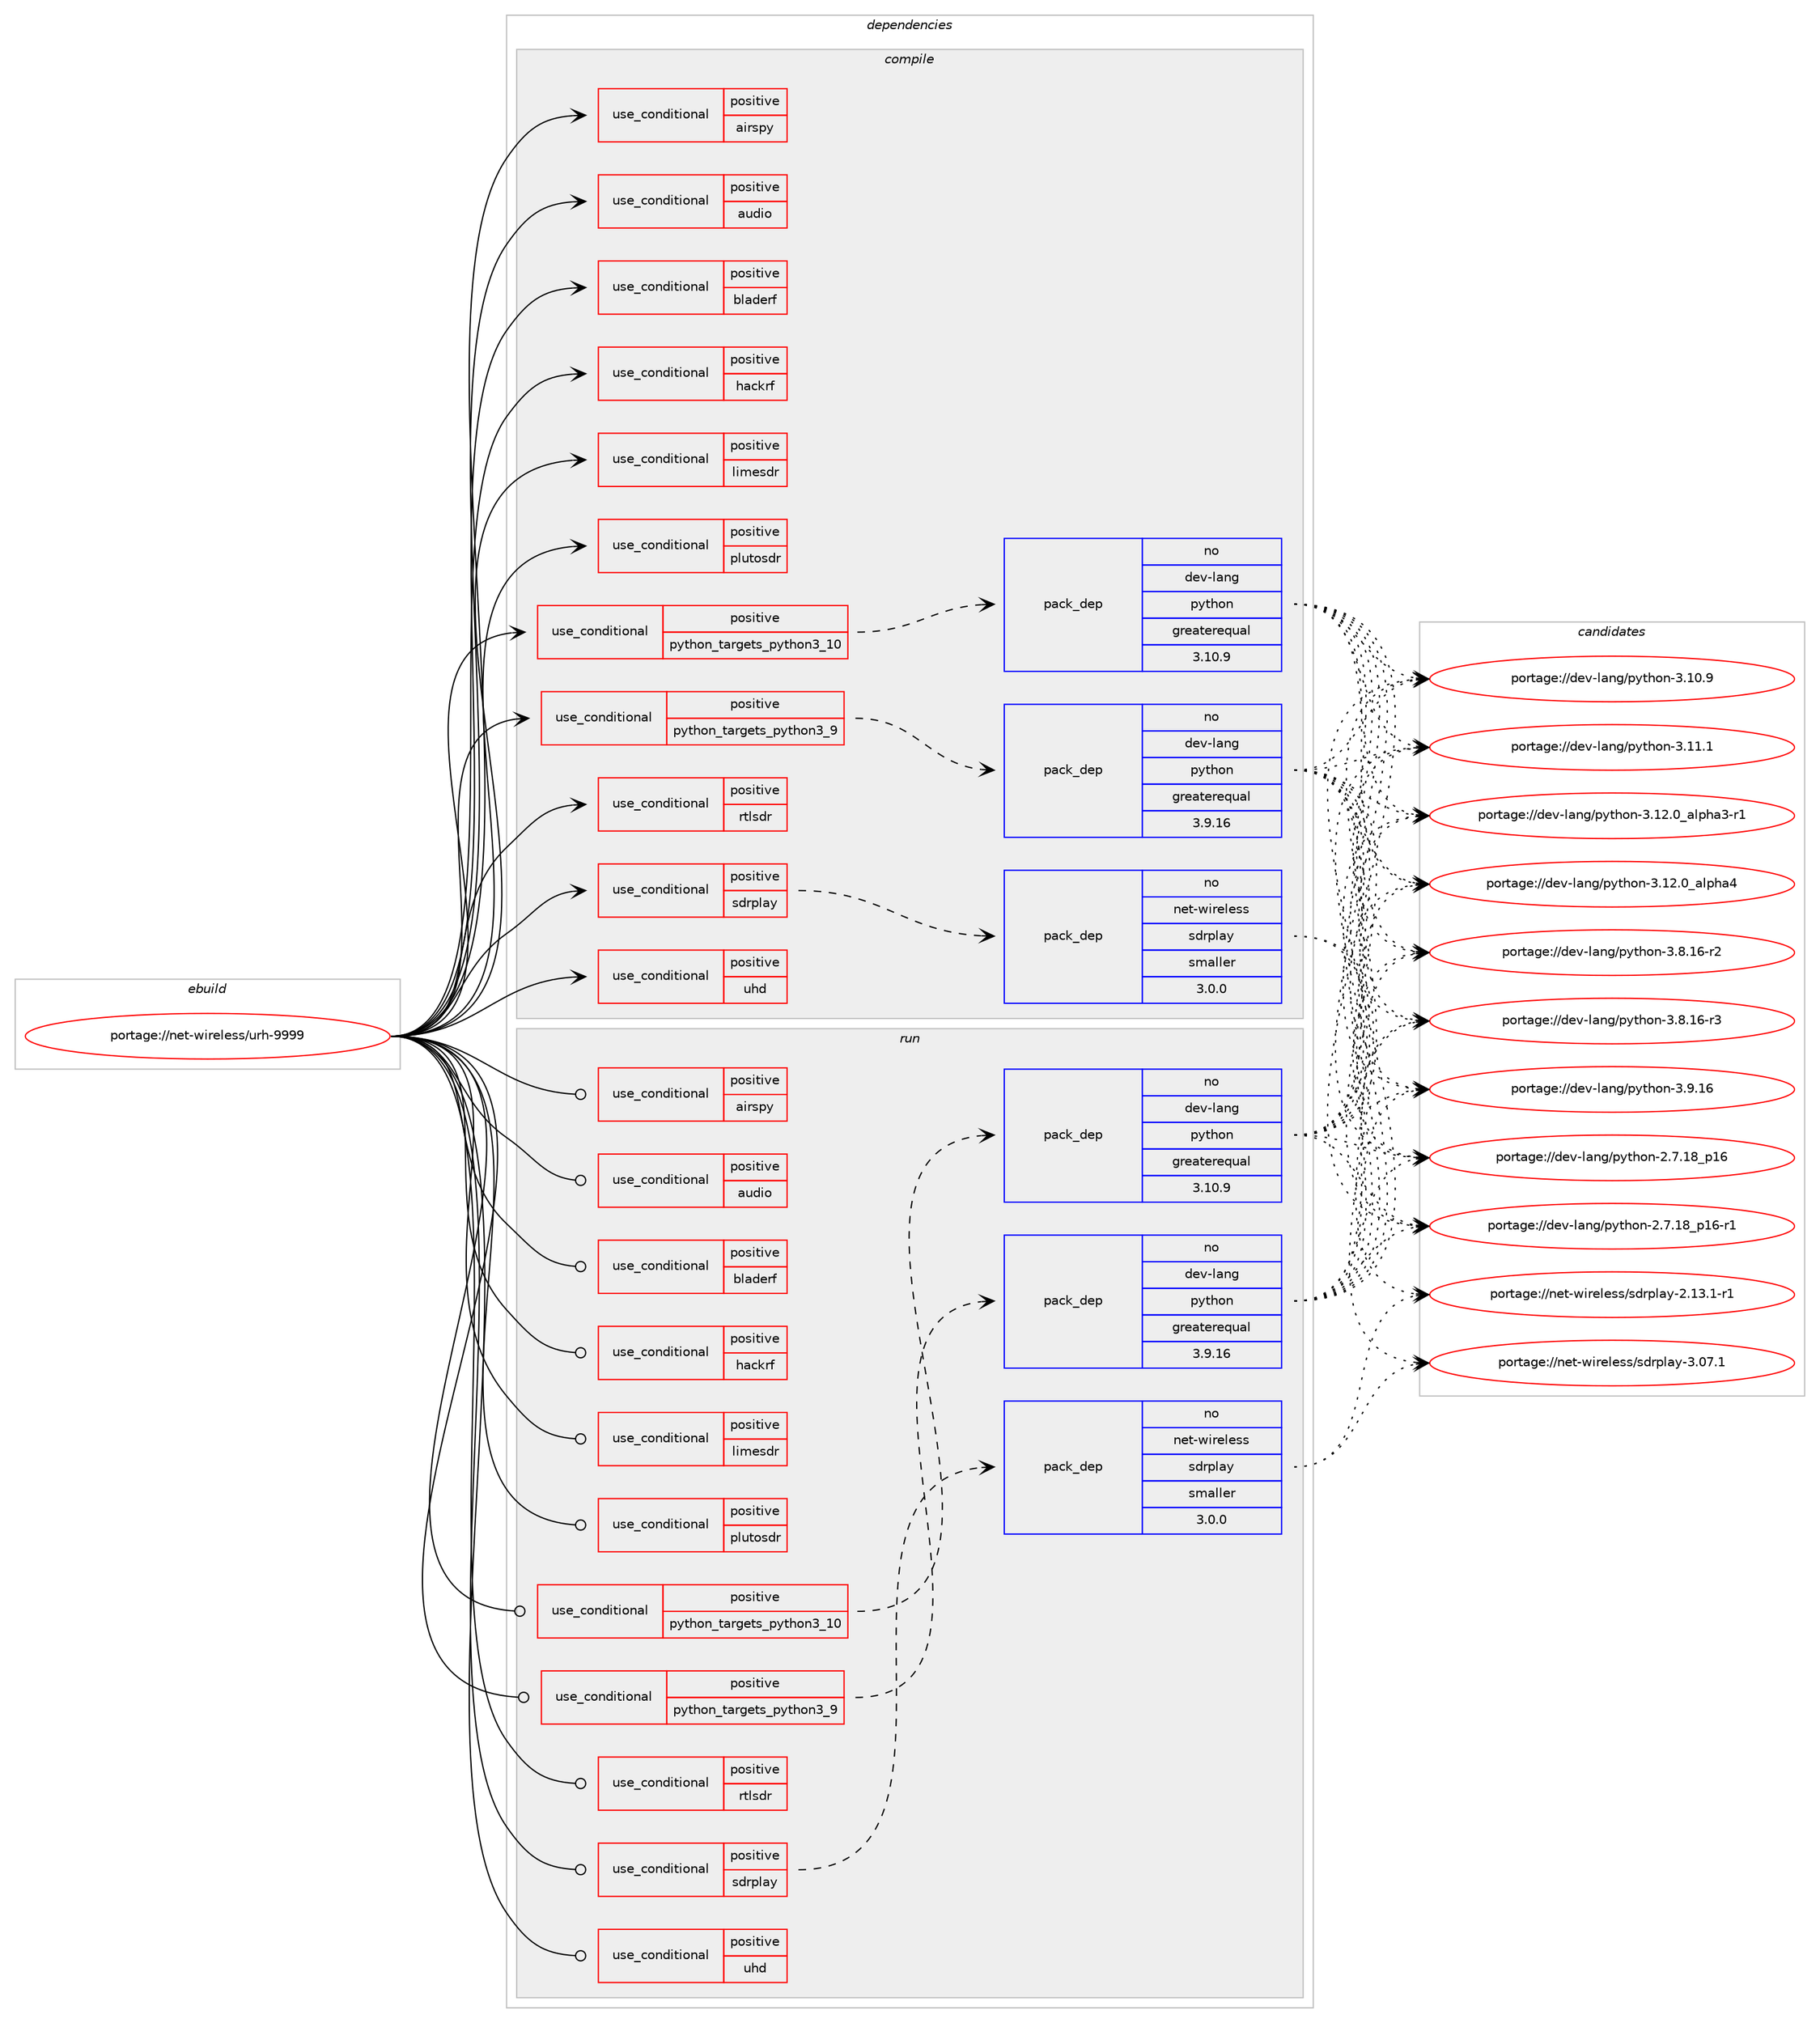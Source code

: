 digraph prolog {

# *************
# Graph options
# *************

newrank=true;
concentrate=true;
compound=true;
graph [rankdir=LR,fontname=Helvetica,fontsize=10,ranksep=1.5];#, ranksep=2.5, nodesep=0.2];
edge  [arrowhead=vee];
node  [fontname=Helvetica,fontsize=10];

# **********
# The ebuild
# **********

subgraph cluster_leftcol {
color=gray;
rank=same;
label=<<i>ebuild</i>>;
id [label="portage://net-wireless/urh-9999", color=red, width=4, href="../net-wireless/urh-9999.svg"];
}

# ****************
# The dependencies
# ****************

subgraph cluster_midcol {
color=gray;
label=<<i>dependencies</i>>;
subgraph cluster_compile {
fillcolor="#eeeeee";
style=filled;
label=<<i>compile</i>>;
subgraph cond728 {
dependency1184 [label=<<TABLE BORDER="0" CELLBORDER="1" CELLSPACING="0" CELLPADDING="4"><TR><TD ROWSPAN="3" CELLPADDING="10">use_conditional</TD></TR><TR><TD>positive</TD></TR><TR><TD>airspy</TD></TR></TABLE>>, shape=none, color=red];
# *** BEGIN UNKNOWN DEPENDENCY TYPE (TODO) ***
# dependency1184 -> package_dependency(portage://net-wireless/urh-9999,install,no,net-wireless,airspy,none,[,,],any_same_slot,[])
# *** END UNKNOWN DEPENDENCY TYPE (TODO) ***

}
id:e -> dependency1184:w [weight=20,style="solid",arrowhead="vee"];
subgraph cond729 {
dependency1185 [label=<<TABLE BORDER="0" CELLBORDER="1" CELLSPACING="0" CELLPADDING="4"><TR><TD ROWSPAN="3" CELLPADDING="10">use_conditional</TD></TR><TR><TD>positive</TD></TR><TR><TD>audio</TD></TR></TABLE>>, shape=none, color=red];
# *** BEGIN UNKNOWN DEPENDENCY TYPE (TODO) ***
# dependency1185 -> package_dependency(portage://net-wireless/urh-9999,install,no,dev-python,pyaudio,none,[,,],[],[use(optenable(python_targets_python3_9),negative),use(optenable(python_targets_python3_10),negative)])
# *** END UNKNOWN DEPENDENCY TYPE (TODO) ***

}
id:e -> dependency1185:w [weight=20,style="solid",arrowhead="vee"];
subgraph cond730 {
dependency1186 [label=<<TABLE BORDER="0" CELLBORDER="1" CELLSPACING="0" CELLPADDING="4"><TR><TD ROWSPAN="3" CELLPADDING="10">use_conditional</TD></TR><TR><TD>positive</TD></TR><TR><TD>bladerf</TD></TR></TABLE>>, shape=none, color=red];
# *** BEGIN UNKNOWN DEPENDENCY TYPE (TODO) ***
# dependency1186 -> package_dependency(portage://net-wireless/urh-9999,install,no,net-wireless,bladerf,none,[,,],any_same_slot,[])
# *** END UNKNOWN DEPENDENCY TYPE (TODO) ***

}
id:e -> dependency1186:w [weight=20,style="solid",arrowhead="vee"];
subgraph cond731 {
dependency1187 [label=<<TABLE BORDER="0" CELLBORDER="1" CELLSPACING="0" CELLPADDING="4"><TR><TD ROWSPAN="3" CELLPADDING="10">use_conditional</TD></TR><TR><TD>positive</TD></TR><TR><TD>hackrf</TD></TR></TABLE>>, shape=none, color=red];
# *** BEGIN UNKNOWN DEPENDENCY TYPE (TODO) ***
# dependency1187 -> package_dependency(portage://net-wireless/urh-9999,install,no,net-libs,libhackrf,none,[,,],any_same_slot,[])
# *** END UNKNOWN DEPENDENCY TYPE (TODO) ***

}
id:e -> dependency1187:w [weight=20,style="solid",arrowhead="vee"];
subgraph cond732 {
dependency1188 [label=<<TABLE BORDER="0" CELLBORDER="1" CELLSPACING="0" CELLPADDING="4"><TR><TD ROWSPAN="3" CELLPADDING="10">use_conditional</TD></TR><TR><TD>positive</TD></TR><TR><TD>limesdr</TD></TR></TABLE>>, shape=none, color=red];
# *** BEGIN UNKNOWN DEPENDENCY TYPE (TODO) ***
# dependency1188 -> package_dependency(portage://net-wireless/urh-9999,install,no,net-wireless,limesuite,none,[,,],any_same_slot,[])
# *** END UNKNOWN DEPENDENCY TYPE (TODO) ***

}
id:e -> dependency1188:w [weight=20,style="solid",arrowhead="vee"];
subgraph cond733 {
dependency1189 [label=<<TABLE BORDER="0" CELLBORDER="1" CELLSPACING="0" CELLPADDING="4"><TR><TD ROWSPAN="3" CELLPADDING="10">use_conditional</TD></TR><TR><TD>positive</TD></TR><TR><TD>plutosdr</TD></TR></TABLE>>, shape=none, color=red];
# *** BEGIN UNKNOWN DEPENDENCY TYPE (TODO) ***
# dependency1189 -> package_dependency(portage://net-wireless/urh-9999,install,no,net-libs,libiio,none,[,,],any_same_slot,[])
# *** END UNKNOWN DEPENDENCY TYPE (TODO) ***

}
id:e -> dependency1189:w [weight=20,style="solid",arrowhead="vee"];
subgraph cond734 {
dependency1190 [label=<<TABLE BORDER="0" CELLBORDER="1" CELLSPACING="0" CELLPADDING="4"><TR><TD ROWSPAN="3" CELLPADDING="10">use_conditional</TD></TR><TR><TD>positive</TD></TR><TR><TD>python_targets_python3_10</TD></TR></TABLE>>, shape=none, color=red];
subgraph pack442 {
dependency1191 [label=<<TABLE BORDER="0" CELLBORDER="1" CELLSPACING="0" CELLPADDING="4" WIDTH="220"><TR><TD ROWSPAN="6" CELLPADDING="30">pack_dep</TD></TR><TR><TD WIDTH="110">no</TD></TR><TR><TD>dev-lang</TD></TR><TR><TD>python</TD></TR><TR><TD>greaterequal</TD></TR><TR><TD>3.10.9</TD></TR></TABLE>>, shape=none, color=blue];
}
dependency1190:e -> dependency1191:w [weight=20,style="dashed",arrowhead="vee"];
}
id:e -> dependency1190:w [weight=20,style="solid",arrowhead="vee"];
subgraph cond735 {
dependency1192 [label=<<TABLE BORDER="0" CELLBORDER="1" CELLSPACING="0" CELLPADDING="4"><TR><TD ROWSPAN="3" CELLPADDING="10">use_conditional</TD></TR><TR><TD>positive</TD></TR><TR><TD>python_targets_python3_9</TD></TR></TABLE>>, shape=none, color=red];
subgraph pack443 {
dependency1193 [label=<<TABLE BORDER="0" CELLBORDER="1" CELLSPACING="0" CELLPADDING="4" WIDTH="220"><TR><TD ROWSPAN="6" CELLPADDING="30">pack_dep</TD></TR><TR><TD WIDTH="110">no</TD></TR><TR><TD>dev-lang</TD></TR><TR><TD>python</TD></TR><TR><TD>greaterequal</TD></TR><TR><TD>3.9.16</TD></TR></TABLE>>, shape=none, color=blue];
}
dependency1192:e -> dependency1193:w [weight=20,style="dashed",arrowhead="vee"];
}
id:e -> dependency1192:w [weight=20,style="solid",arrowhead="vee"];
subgraph cond736 {
dependency1194 [label=<<TABLE BORDER="0" CELLBORDER="1" CELLSPACING="0" CELLPADDING="4"><TR><TD ROWSPAN="3" CELLPADDING="10">use_conditional</TD></TR><TR><TD>positive</TD></TR><TR><TD>rtlsdr</TD></TR></TABLE>>, shape=none, color=red];
# *** BEGIN UNKNOWN DEPENDENCY TYPE (TODO) ***
# dependency1194 -> package_dependency(portage://net-wireless/urh-9999,install,no,net-wireless,rtl-sdr,none,[,,],any_same_slot,[])
# *** END UNKNOWN DEPENDENCY TYPE (TODO) ***

}
id:e -> dependency1194:w [weight=20,style="solid",arrowhead="vee"];
subgraph cond737 {
dependency1195 [label=<<TABLE BORDER="0" CELLBORDER="1" CELLSPACING="0" CELLPADDING="4"><TR><TD ROWSPAN="3" CELLPADDING="10">use_conditional</TD></TR><TR><TD>positive</TD></TR><TR><TD>sdrplay</TD></TR></TABLE>>, shape=none, color=red];
subgraph pack444 {
dependency1196 [label=<<TABLE BORDER="0" CELLBORDER="1" CELLSPACING="0" CELLPADDING="4" WIDTH="220"><TR><TD ROWSPAN="6" CELLPADDING="30">pack_dep</TD></TR><TR><TD WIDTH="110">no</TD></TR><TR><TD>net-wireless</TD></TR><TR><TD>sdrplay</TD></TR><TR><TD>smaller</TD></TR><TR><TD>3.0.0</TD></TR></TABLE>>, shape=none, color=blue];
}
dependency1195:e -> dependency1196:w [weight=20,style="dashed",arrowhead="vee"];
}
id:e -> dependency1195:w [weight=20,style="solid",arrowhead="vee"];
subgraph cond738 {
dependency1197 [label=<<TABLE BORDER="0" CELLBORDER="1" CELLSPACING="0" CELLPADDING="4"><TR><TD ROWSPAN="3" CELLPADDING="10">use_conditional</TD></TR><TR><TD>positive</TD></TR><TR><TD>uhd</TD></TR></TABLE>>, shape=none, color=red];
# *** BEGIN UNKNOWN DEPENDENCY TYPE (TODO) ***
# dependency1197 -> package_dependency(portage://net-wireless/urh-9999,install,no,net-wireless,uhd,none,[,,],any_same_slot,[])
# *** END UNKNOWN DEPENDENCY TYPE (TODO) ***

}
id:e -> dependency1197:w [weight=20,style="solid",arrowhead="vee"];
# *** BEGIN UNKNOWN DEPENDENCY TYPE (TODO) ***
# id -> package_dependency(portage://net-wireless/urh-9999,install,no,dev-python,cython,none,[,,],[],[use(optenable(python_targets_python3_9),negative),use(optenable(python_targets_python3_10),negative)])
# *** END UNKNOWN DEPENDENCY TYPE (TODO) ***

# *** BEGIN UNKNOWN DEPENDENCY TYPE (TODO) ***
# id -> package_dependency(portage://net-wireless/urh-9999,install,no,dev-python,numpy,none,[,,],[],[use(optenable(python_targets_python3_9),negative),use(optenable(python_targets_python3_10),negative)])
# *** END UNKNOWN DEPENDENCY TYPE (TODO) ***

# *** BEGIN UNKNOWN DEPENDENCY TYPE (TODO) ***
# id -> package_dependency(portage://net-wireless/urh-9999,install,no,dev-python,psutil,none,[,,],[],[use(optenable(python_targets_python3_9),negative),use(optenable(python_targets_python3_10),negative)])
# *** END UNKNOWN DEPENDENCY TYPE (TODO) ***

# *** BEGIN UNKNOWN DEPENDENCY TYPE (TODO) ***
# id -> package_dependency(portage://net-wireless/urh-9999,install,no,dev-python,pyzmq,none,[,,],[],[use(optenable(python_targets_python3_9),negative),use(optenable(python_targets_python3_10),negative)])
# *** END UNKNOWN DEPENDENCY TYPE (TODO) ***

# *** BEGIN UNKNOWN DEPENDENCY TYPE (TODO) ***
# id -> package_dependency(portage://net-wireless/urh-9999,install,no,net-wireless,gnuradio,none,[,,],[],[use(enable(zeromq),none)])
# *** END UNKNOWN DEPENDENCY TYPE (TODO) ***

}
subgraph cluster_compileandrun {
fillcolor="#eeeeee";
style=filled;
label=<<i>compile and run</i>>;
}
subgraph cluster_run {
fillcolor="#eeeeee";
style=filled;
label=<<i>run</i>>;
subgraph cond739 {
dependency1198 [label=<<TABLE BORDER="0" CELLBORDER="1" CELLSPACING="0" CELLPADDING="4"><TR><TD ROWSPAN="3" CELLPADDING="10">use_conditional</TD></TR><TR><TD>positive</TD></TR><TR><TD>airspy</TD></TR></TABLE>>, shape=none, color=red];
# *** BEGIN UNKNOWN DEPENDENCY TYPE (TODO) ***
# dependency1198 -> package_dependency(portage://net-wireless/urh-9999,run,no,net-wireless,airspy,none,[,,],any_same_slot,[])
# *** END UNKNOWN DEPENDENCY TYPE (TODO) ***

}
id:e -> dependency1198:w [weight=20,style="solid",arrowhead="odot"];
subgraph cond740 {
dependency1199 [label=<<TABLE BORDER="0" CELLBORDER="1" CELLSPACING="0" CELLPADDING="4"><TR><TD ROWSPAN="3" CELLPADDING="10">use_conditional</TD></TR><TR><TD>positive</TD></TR><TR><TD>audio</TD></TR></TABLE>>, shape=none, color=red];
# *** BEGIN UNKNOWN DEPENDENCY TYPE (TODO) ***
# dependency1199 -> package_dependency(portage://net-wireless/urh-9999,run,no,dev-python,pyaudio,none,[,,],[],[use(optenable(python_targets_python3_9),negative),use(optenable(python_targets_python3_10),negative)])
# *** END UNKNOWN DEPENDENCY TYPE (TODO) ***

}
id:e -> dependency1199:w [weight=20,style="solid",arrowhead="odot"];
subgraph cond741 {
dependency1200 [label=<<TABLE BORDER="0" CELLBORDER="1" CELLSPACING="0" CELLPADDING="4"><TR><TD ROWSPAN="3" CELLPADDING="10">use_conditional</TD></TR><TR><TD>positive</TD></TR><TR><TD>bladerf</TD></TR></TABLE>>, shape=none, color=red];
# *** BEGIN UNKNOWN DEPENDENCY TYPE (TODO) ***
# dependency1200 -> package_dependency(portage://net-wireless/urh-9999,run,no,net-wireless,bladerf,none,[,,],any_same_slot,[])
# *** END UNKNOWN DEPENDENCY TYPE (TODO) ***

}
id:e -> dependency1200:w [weight=20,style="solid",arrowhead="odot"];
subgraph cond742 {
dependency1201 [label=<<TABLE BORDER="0" CELLBORDER="1" CELLSPACING="0" CELLPADDING="4"><TR><TD ROWSPAN="3" CELLPADDING="10">use_conditional</TD></TR><TR><TD>positive</TD></TR><TR><TD>hackrf</TD></TR></TABLE>>, shape=none, color=red];
# *** BEGIN UNKNOWN DEPENDENCY TYPE (TODO) ***
# dependency1201 -> package_dependency(portage://net-wireless/urh-9999,run,no,net-libs,libhackrf,none,[,,],any_same_slot,[])
# *** END UNKNOWN DEPENDENCY TYPE (TODO) ***

}
id:e -> dependency1201:w [weight=20,style="solid",arrowhead="odot"];
subgraph cond743 {
dependency1202 [label=<<TABLE BORDER="0" CELLBORDER="1" CELLSPACING="0" CELLPADDING="4"><TR><TD ROWSPAN="3" CELLPADDING="10">use_conditional</TD></TR><TR><TD>positive</TD></TR><TR><TD>limesdr</TD></TR></TABLE>>, shape=none, color=red];
# *** BEGIN UNKNOWN DEPENDENCY TYPE (TODO) ***
# dependency1202 -> package_dependency(portage://net-wireless/urh-9999,run,no,net-wireless,limesuite,none,[,,],any_same_slot,[])
# *** END UNKNOWN DEPENDENCY TYPE (TODO) ***

}
id:e -> dependency1202:w [weight=20,style="solid",arrowhead="odot"];
subgraph cond744 {
dependency1203 [label=<<TABLE BORDER="0" CELLBORDER="1" CELLSPACING="0" CELLPADDING="4"><TR><TD ROWSPAN="3" CELLPADDING="10">use_conditional</TD></TR><TR><TD>positive</TD></TR><TR><TD>plutosdr</TD></TR></TABLE>>, shape=none, color=red];
# *** BEGIN UNKNOWN DEPENDENCY TYPE (TODO) ***
# dependency1203 -> package_dependency(portage://net-wireless/urh-9999,run,no,net-libs,libiio,none,[,,],any_same_slot,[])
# *** END UNKNOWN DEPENDENCY TYPE (TODO) ***

}
id:e -> dependency1203:w [weight=20,style="solid",arrowhead="odot"];
subgraph cond745 {
dependency1204 [label=<<TABLE BORDER="0" CELLBORDER="1" CELLSPACING="0" CELLPADDING="4"><TR><TD ROWSPAN="3" CELLPADDING="10">use_conditional</TD></TR><TR><TD>positive</TD></TR><TR><TD>python_targets_python3_10</TD></TR></TABLE>>, shape=none, color=red];
subgraph pack445 {
dependency1205 [label=<<TABLE BORDER="0" CELLBORDER="1" CELLSPACING="0" CELLPADDING="4" WIDTH="220"><TR><TD ROWSPAN="6" CELLPADDING="30">pack_dep</TD></TR><TR><TD WIDTH="110">no</TD></TR><TR><TD>dev-lang</TD></TR><TR><TD>python</TD></TR><TR><TD>greaterequal</TD></TR><TR><TD>3.10.9</TD></TR></TABLE>>, shape=none, color=blue];
}
dependency1204:e -> dependency1205:w [weight=20,style="dashed",arrowhead="vee"];
}
id:e -> dependency1204:w [weight=20,style="solid",arrowhead="odot"];
subgraph cond746 {
dependency1206 [label=<<TABLE BORDER="0" CELLBORDER="1" CELLSPACING="0" CELLPADDING="4"><TR><TD ROWSPAN="3" CELLPADDING="10">use_conditional</TD></TR><TR><TD>positive</TD></TR><TR><TD>python_targets_python3_9</TD></TR></TABLE>>, shape=none, color=red];
subgraph pack446 {
dependency1207 [label=<<TABLE BORDER="0" CELLBORDER="1" CELLSPACING="0" CELLPADDING="4" WIDTH="220"><TR><TD ROWSPAN="6" CELLPADDING="30">pack_dep</TD></TR><TR><TD WIDTH="110">no</TD></TR><TR><TD>dev-lang</TD></TR><TR><TD>python</TD></TR><TR><TD>greaterequal</TD></TR><TR><TD>3.9.16</TD></TR></TABLE>>, shape=none, color=blue];
}
dependency1206:e -> dependency1207:w [weight=20,style="dashed",arrowhead="vee"];
}
id:e -> dependency1206:w [weight=20,style="solid",arrowhead="odot"];
subgraph cond747 {
dependency1208 [label=<<TABLE BORDER="0" CELLBORDER="1" CELLSPACING="0" CELLPADDING="4"><TR><TD ROWSPAN="3" CELLPADDING="10">use_conditional</TD></TR><TR><TD>positive</TD></TR><TR><TD>rtlsdr</TD></TR></TABLE>>, shape=none, color=red];
# *** BEGIN UNKNOWN DEPENDENCY TYPE (TODO) ***
# dependency1208 -> package_dependency(portage://net-wireless/urh-9999,run,no,net-wireless,rtl-sdr,none,[,,],any_same_slot,[])
# *** END UNKNOWN DEPENDENCY TYPE (TODO) ***

}
id:e -> dependency1208:w [weight=20,style="solid",arrowhead="odot"];
subgraph cond748 {
dependency1209 [label=<<TABLE BORDER="0" CELLBORDER="1" CELLSPACING="0" CELLPADDING="4"><TR><TD ROWSPAN="3" CELLPADDING="10">use_conditional</TD></TR><TR><TD>positive</TD></TR><TR><TD>sdrplay</TD></TR></TABLE>>, shape=none, color=red];
subgraph pack447 {
dependency1210 [label=<<TABLE BORDER="0" CELLBORDER="1" CELLSPACING="0" CELLPADDING="4" WIDTH="220"><TR><TD ROWSPAN="6" CELLPADDING="30">pack_dep</TD></TR><TR><TD WIDTH="110">no</TD></TR><TR><TD>net-wireless</TD></TR><TR><TD>sdrplay</TD></TR><TR><TD>smaller</TD></TR><TR><TD>3.0.0</TD></TR></TABLE>>, shape=none, color=blue];
}
dependency1209:e -> dependency1210:w [weight=20,style="dashed",arrowhead="vee"];
}
id:e -> dependency1209:w [weight=20,style="solid",arrowhead="odot"];
subgraph cond749 {
dependency1211 [label=<<TABLE BORDER="0" CELLBORDER="1" CELLSPACING="0" CELLPADDING="4"><TR><TD ROWSPAN="3" CELLPADDING="10">use_conditional</TD></TR><TR><TD>positive</TD></TR><TR><TD>uhd</TD></TR></TABLE>>, shape=none, color=red];
# *** BEGIN UNKNOWN DEPENDENCY TYPE (TODO) ***
# dependency1211 -> package_dependency(portage://net-wireless/urh-9999,run,no,net-wireless,uhd,none,[,,],any_same_slot,[])
# *** END UNKNOWN DEPENDENCY TYPE (TODO) ***

}
id:e -> dependency1211:w [weight=20,style="solid",arrowhead="odot"];
# *** BEGIN UNKNOWN DEPENDENCY TYPE (TODO) ***
# id -> package_dependency(portage://net-wireless/urh-9999,run,no,dev-python,PyQt5,none,[,,],[],[use(optenable(python_targets_python3_9),negative),use(optenable(python_targets_python3_10),negative),use(enable(testlib),none)])
# *** END UNKNOWN DEPENDENCY TYPE (TODO) ***

# *** BEGIN UNKNOWN DEPENDENCY TYPE (TODO) ***
# id -> package_dependency(portage://net-wireless/urh-9999,run,no,dev-python,cython,none,[,,],[],[use(optenable(python_targets_python3_9),negative),use(optenable(python_targets_python3_10),negative)])
# *** END UNKNOWN DEPENDENCY TYPE (TODO) ***

# *** BEGIN UNKNOWN DEPENDENCY TYPE (TODO) ***
# id -> package_dependency(portage://net-wireless/urh-9999,run,no,dev-python,numpy,none,[,,],[],[use(optenable(python_targets_python3_9),negative),use(optenable(python_targets_python3_10),negative)])
# *** END UNKNOWN DEPENDENCY TYPE (TODO) ***

# *** BEGIN UNKNOWN DEPENDENCY TYPE (TODO) ***
# id -> package_dependency(portage://net-wireless/urh-9999,run,no,dev-python,psutil,none,[,,],[],[use(optenable(python_targets_python3_9),negative),use(optenable(python_targets_python3_10),negative)])
# *** END UNKNOWN DEPENDENCY TYPE (TODO) ***

# *** BEGIN UNKNOWN DEPENDENCY TYPE (TODO) ***
# id -> package_dependency(portage://net-wireless/urh-9999,run,no,dev-python,pyzmq,none,[,,],[],[use(optenable(python_targets_python3_9),negative),use(optenable(python_targets_python3_10),negative)])
# *** END UNKNOWN DEPENDENCY TYPE (TODO) ***

# *** BEGIN UNKNOWN DEPENDENCY TYPE (TODO) ***
# id -> package_dependency(portage://net-wireless/urh-9999,run,no,net-wireless,gnuradio,none,[,,],[],[use(enable(zeromq),none)])
# *** END UNKNOWN DEPENDENCY TYPE (TODO) ***

# *** BEGIN UNKNOWN DEPENDENCY TYPE (TODO) ***
# id -> package_dependency(portage://net-wireless/urh-9999,run,no,net-wireless,gr-osmosdr,none,[,,],[],[])
# *** END UNKNOWN DEPENDENCY TYPE (TODO) ***

}
}

# **************
# The candidates
# **************

subgraph cluster_choices {
rank=same;
color=gray;
label=<<i>candidates</i>>;

subgraph choice442 {
color=black;
nodesep=1;
choice10010111845108971101034711212111610411111045504655464956951124954 [label="portage://dev-lang/python-2.7.18_p16", color=red, width=4,href="../dev-lang/python-2.7.18_p16.svg"];
choice100101118451089711010347112121116104111110455046554649569511249544511449 [label="portage://dev-lang/python-2.7.18_p16-r1", color=red, width=4,href="../dev-lang/python-2.7.18_p16-r1.svg"];
choice10010111845108971101034711212111610411111045514649484657 [label="portage://dev-lang/python-3.10.9", color=red, width=4,href="../dev-lang/python-3.10.9.svg"];
choice10010111845108971101034711212111610411111045514649494649 [label="portage://dev-lang/python-3.11.1", color=red, width=4,href="../dev-lang/python-3.11.1.svg"];
choice10010111845108971101034711212111610411111045514649504648959710811210497514511449 [label="portage://dev-lang/python-3.12.0_alpha3-r1", color=red, width=4,href="../dev-lang/python-3.12.0_alpha3-r1.svg"];
choice1001011184510897110103471121211161041111104551464950464895971081121049752 [label="portage://dev-lang/python-3.12.0_alpha4", color=red, width=4,href="../dev-lang/python-3.12.0_alpha4.svg"];
choice100101118451089711010347112121116104111110455146564649544511450 [label="portage://dev-lang/python-3.8.16-r2", color=red, width=4,href="../dev-lang/python-3.8.16-r2.svg"];
choice100101118451089711010347112121116104111110455146564649544511451 [label="portage://dev-lang/python-3.8.16-r3", color=red, width=4,href="../dev-lang/python-3.8.16-r3.svg"];
choice10010111845108971101034711212111610411111045514657464954 [label="portage://dev-lang/python-3.9.16", color=red, width=4,href="../dev-lang/python-3.9.16.svg"];
dependency1191:e -> choice10010111845108971101034711212111610411111045504655464956951124954:w [style=dotted,weight="100"];
dependency1191:e -> choice100101118451089711010347112121116104111110455046554649569511249544511449:w [style=dotted,weight="100"];
dependency1191:e -> choice10010111845108971101034711212111610411111045514649484657:w [style=dotted,weight="100"];
dependency1191:e -> choice10010111845108971101034711212111610411111045514649494649:w [style=dotted,weight="100"];
dependency1191:e -> choice10010111845108971101034711212111610411111045514649504648959710811210497514511449:w [style=dotted,weight="100"];
dependency1191:e -> choice1001011184510897110103471121211161041111104551464950464895971081121049752:w [style=dotted,weight="100"];
dependency1191:e -> choice100101118451089711010347112121116104111110455146564649544511450:w [style=dotted,weight="100"];
dependency1191:e -> choice100101118451089711010347112121116104111110455146564649544511451:w [style=dotted,weight="100"];
dependency1191:e -> choice10010111845108971101034711212111610411111045514657464954:w [style=dotted,weight="100"];
}
subgraph choice443 {
color=black;
nodesep=1;
choice10010111845108971101034711212111610411111045504655464956951124954 [label="portage://dev-lang/python-2.7.18_p16", color=red, width=4,href="../dev-lang/python-2.7.18_p16.svg"];
choice100101118451089711010347112121116104111110455046554649569511249544511449 [label="portage://dev-lang/python-2.7.18_p16-r1", color=red, width=4,href="../dev-lang/python-2.7.18_p16-r1.svg"];
choice10010111845108971101034711212111610411111045514649484657 [label="portage://dev-lang/python-3.10.9", color=red, width=4,href="../dev-lang/python-3.10.9.svg"];
choice10010111845108971101034711212111610411111045514649494649 [label="portage://dev-lang/python-3.11.1", color=red, width=4,href="../dev-lang/python-3.11.1.svg"];
choice10010111845108971101034711212111610411111045514649504648959710811210497514511449 [label="portage://dev-lang/python-3.12.0_alpha3-r1", color=red, width=4,href="../dev-lang/python-3.12.0_alpha3-r1.svg"];
choice1001011184510897110103471121211161041111104551464950464895971081121049752 [label="portage://dev-lang/python-3.12.0_alpha4", color=red, width=4,href="../dev-lang/python-3.12.0_alpha4.svg"];
choice100101118451089711010347112121116104111110455146564649544511450 [label="portage://dev-lang/python-3.8.16-r2", color=red, width=4,href="../dev-lang/python-3.8.16-r2.svg"];
choice100101118451089711010347112121116104111110455146564649544511451 [label="portage://dev-lang/python-3.8.16-r3", color=red, width=4,href="../dev-lang/python-3.8.16-r3.svg"];
choice10010111845108971101034711212111610411111045514657464954 [label="portage://dev-lang/python-3.9.16", color=red, width=4,href="../dev-lang/python-3.9.16.svg"];
dependency1193:e -> choice10010111845108971101034711212111610411111045504655464956951124954:w [style=dotted,weight="100"];
dependency1193:e -> choice100101118451089711010347112121116104111110455046554649569511249544511449:w [style=dotted,weight="100"];
dependency1193:e -> choice10010111845108971101034711212111610411111045514649484657:w [style=dotted,weight="100"];
dependency1193:e -> choice10010111845108971101034711212111610411111045514649494649:w [style=dotted,weight="100"];
dependency1193:e -> choice10010111845108971101034711212111610411111045514649504648959710811210497514511449:w [style=dotted,weight="100"];
dependency1193:e -> choice1001011184510897110103471121211161041111104551464950464895971081121049752:w [style=dotted,weight="100"];
dependency1193:e -> choice100101118451089711010347112121116104111110455146564649544511450:w [style=dotted,weight="100"];
dependency1193:e -> choice100101118451089711010347112121116104111110455146564649544511451:w [style=dotted,weight="100"];
dependency1193:e -> choice10010111845108971101034711212111610411111045514657464954:w [style=dotted,weight="100"];
}
subgraph choice444 {
color=black;
nodesep=1;
choice110101116451191051141011081011151154711510011411210897121455046495146494511449 [label="portage://net-wireless/sdrplay-2.13.1-r1", color=red, width=4,href="../net-wireless/sdrplay-2.13.1-r1.svg"];
choice11010111645119105114101108101115115471151001141121089712145514648554649 [label="portage://net-wireless/sdrplay-3.07.1", color=red, width=4,href="../net-wireless/sdrplay-3.07.1.svg"];
dependency1196:e -> choice110101116451191051141011081011151154711510011411210897121455046495146494511449:w [style=dotted,weight="100"];
dependency1196:e -> choice11010111645119105114101108101115115471151001141121089712145514648554649:w [style=dotted,weight="100"];
}
subgraph choice445 {
color=black;
nodesep=1;
choice10010111845108971101034711212111610411111045504655464956951124954 [label="portage://dev-lang/python-2.7.18_p16", color=red, width=4,href="../dev-lang/python-2.7.18_p16.svg"];
choice100101118451089711010347112121116104111110455046554649569511249544511449 [label="portage://dev-lang/python-2.7.18_p16-r1", color=red, width=4,href="../dev-lang/python-2.7.18_p16-r1.svg"];
choice10010111845108971101034711212111610411111045514649484657 [label="portage://dev-lang/python-3.10.9", color=red, width=4,href="../dev-lang/python-3.10.9.svg"];
choice10010111845108971101034711212111610411111045514649494649 [label="portage://dev-lang/python-3.11.1", color=red, width=4,href="../dev-lang/python-3.11.1.svg"];
choice10010111845108971101034711212111610411111045514649504648959710811210497514511449 [label="portage://dev-lang/python-3.12.0_alpha3-r1", color=red, width=4,href="../dev-lang/python-3.12.0_alpha3-r1.svg"];
choice1001011184510897110103471121211161041111104551464950464895971081121049752 [label="portage://dev-lang/python-3.12.0_alpha4", color=red, width=4,href="../dev-lang/python-3.12.0_alpha4.svg"];
choice100101118451089711010347112121116104111110455146564649544511450 [label="portage://dev-lang/python-3.8.16-r2", color=red, width=4,href="../dev-lang/python-3.8.16-r2.svg"];
choice100101118451089711010347112121116104111110455146564649544511451 [label="portage://dev-lang/python-3.8.16-r3", color=red, width=4,href="../dev-lang/python-3.8.16-r3.svg"];
choice10010111845108971101034711212111610411111045514657464954 [label="portage://dev-lang/python-3.9.16", color=red, width=4,href="../dev-lang/python-3.9.16.svg"];
dependency1205:e -> choice10010111845108971101034711212111610411111045504655464956951124954:w [style=dotted,weight="100"];
dependency1205:e -> choice100101118451089711010347112121116104111110455046554649569511249544511449:w [style=dotted,weight="100"];
dependency1205:e -> choice10010111845108971101034711212111610411111045514649484657:w [style=dotted,weight="100"];
dependency1205:e -> choice10010111845108971101034711212111610411111045514649494649:w [style=dotted,weight="100"];
dependency1205:e -> choice10010111845108971101034711212111610411111045514649504648959710811210497514511449:w [style=dotted,weight="100"];
dependency1205:e -> choice1001011184510897110103471121211161041111104551464950464895971081121049752:w [style=dotted,weight="100"];
dependency1205:e -> choice100101118451089711010347112121116104111110455146564649544511450:w [style=dotted,weight="100"];
dependency1205:e -> choice100101118451089711010347112121116104111110455146564649544511451:w [style=dotted,weight="100"];
dependency1205:e -> choice10010111845108971101034711212111610411111045514657464954:w [style=dotted,weight="100"];
}
subgraph choice446 {
color=black;
nodesep=1;
choice10010111845108971101034711212111610411111045504655464956951124954 [label="portage://dev-lang/python-2.7.18_p16", color=red, width=4,href="../dev-lang/python-2.7.18_p16.svg"];
choice100101118451089711010347112121116104111110455046554649569511249544511449 [label="portage://dev-lang/python-2.7.18_p16-r1", color=red, width=4,href="../dev-lang/python-2.7.18_p16-r1.svg"];
choice10010111845108971101034711212111610411111045514649484657 [label="portage://dev-lang/python-3.10.9", color=red, width=4,href="../dev-lang/python-3.10.9.svg"];
choice10010111845108971101034711212111610411111045514649494649 [label="portage://dev-lang/python-3.11.1", color=red, width=4,href="../dev-lang/python-3.11.1.svg"];
choice10010111845108971101034711212111610411111045514649504648959710811210497514511449 [label="portage://dev-lang/python-3.12.0_alpha3-r1", color=red, width=4,href="../dev-lang/python-3.12.0_alpha3-r1.svg"];
choice1001011184510897110103471121211161041111104551464950464895971081121049752 [label="portage://dev-lang/python-3.12.0_alpha4", color=red, width=4,href="../dev-lang/python-3.12.0_alpha4.svg"];
choice100101118451089711010347112121116104111110455146564649544511450 [label="portage://dev-lang/python-3.8.16-r2", color=red, width=4,href="../dev-lang/python-3.8.16-r2.svg"];
choice100101118451089711010347112121116104111110455146564649544511451 [label="portage://dev-lang/python-3.8.16-r3", color=red, width=4,href="../dev-lang/python-3.8.16-r3.svg"];
choice10010111845108971101034711212111610411111045514657464954 [label="portage://dev-lang/python-3.9.16", color=red, width=4,href="../dev-lang/python-3.9.16.svg"];
dependency1207:e -> choice10010111845108971101034711212111610411111045504655464956951124954:w [style=dotted,weight="100"];
dependency1207:e -> choice100101118451089711010347112121116104111110455046554649569511249544511449:w [style=dotted,weight="100"];
dependency1207:e -> choice10010111845108971101034711212111610411111045514649484657:w [style=dotted,weight="100"];
dependency1207:e -> choice10010111845108971101034711212111610411111045514649494649:w [style=dotted,weight="100"];
dependency1207:e -> choice10010111845108971101034711212111610411111045514649504648959710811210497514511449:w [style=dotted,weight="100"];
dependency1207:e -> choice1001011184510897110103471121211161041111104551464950464895971081121049752:w [style=dotted,weight="100"];
dependency1207:e -> choice100101118451089711010347112121116104111110455146564649544511450:w [style=dotted,weight="100"];
dependency1207:e -> choice100101118451089711010347112121116104111110455146564649544511451:w [style=dotted,weight="100"];
dependency1207:e -> choice10010111845108971101034711212111610411111045514657464954:w [style=dotted,weight="100"];
}
subgraph choice447 {
color=black;
nodesep=1;
choice110101116451191051141011081011151154711510011411210897121455046495146494511449 [label="portage://net-wireless/sdrplay-2.13.1-r1", color=red, width=4,href="../net-wireless/sdrplay-2.13.1-r1.svg"];
choice11010111645119105114101108101115115471151001141121089712145514648554649 [label="portage://net-wireless/sdrplay-3.07.1", color=red, width=4,href="../net-wireless/sdrplay-3.07.1.svg"];
dependency1210:e -> choice110101116451191051141011081011151154711510011411210897121455046495146494511449:w [style=dotted,weight="100"];
dependency1210:e -> choice11010111645119105114101108101115115471151001141121089712145514648554649:w [style=dotted,weight="100"];
}
}

}
